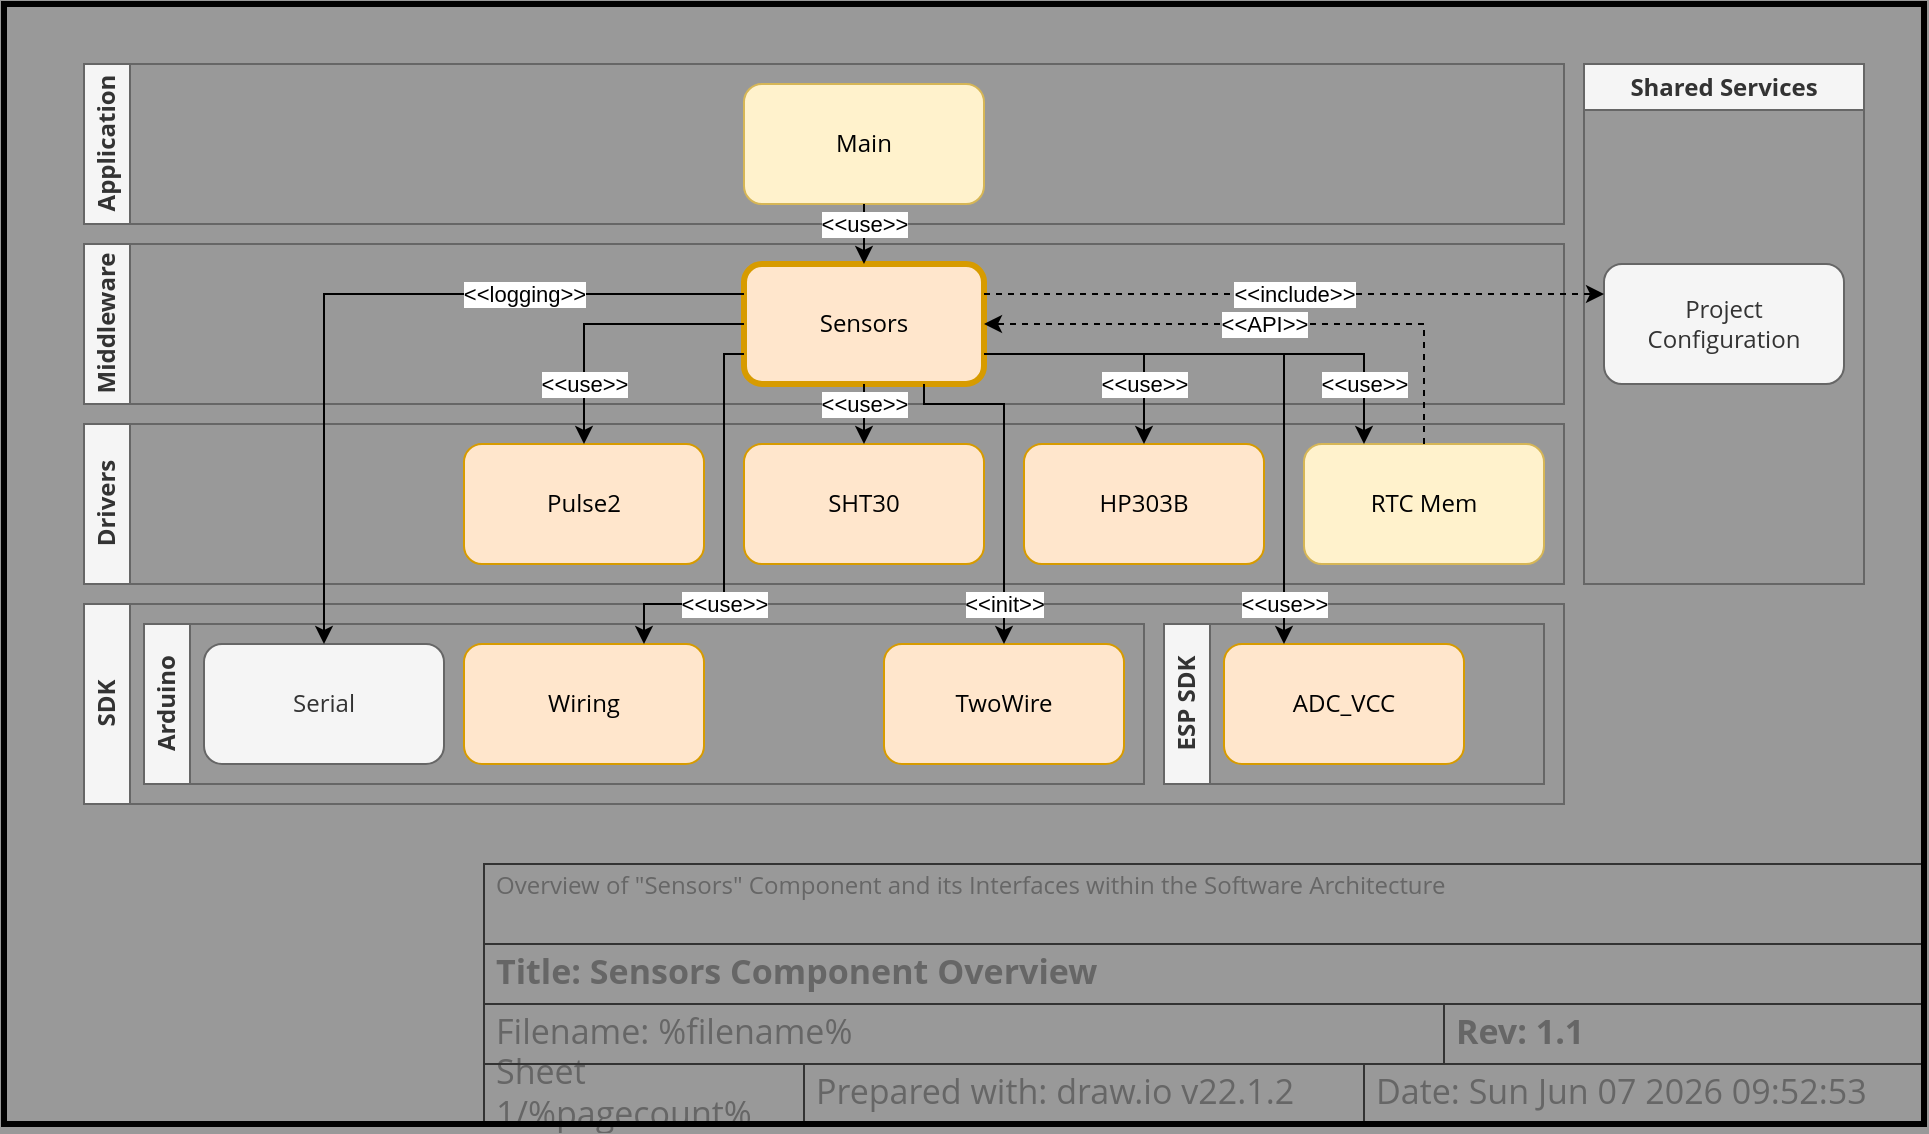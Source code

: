 <mxfile version="22.1.2" type="device">
  <diagram name="Sensors Component Overview" id="fo18u6Ch1KVScq3Fo-Wy">
    <mxGraphModel dx="1904" dy="1254" grid="1" gridSize="10" guides="1" tooltips="1" connect="1" arrows="1" fold="1" page="1" pageScale="1" pageWidth="800" pageHeight="350" background="#999999" math="0" shadow="0">
      <root>
        <object label="" description="Overview of &quot;Sensors&quot; Component and its Interfaces within the Software Architecture" rev="1.1" id="0">
          <mxCell />
        </object>
        <object label="Title Block" id="1">
          <mxCell style="locked=1;" parent="0" />
        </object>
        <mxCell id="h7L3MlKvrl_dhOmhB3lf-10" value="Prepared with: draw.io v22.1.2" style="strokeWidth=1;shadow=0;dashed=0;align=center;html=1;shape=mxgraph.mockup.text.textBox;fontColor=#666666;align=left;fontSize=17;spacingLeft=4;spacingTop=-3;whiteSpace=wrap;strokeColor=#333333;mainText=;fillColor=none;fontFamily=Open Sans;movable=1;resizable=1;rotatable=1;deletable=1;editable=1;locked=0;connectable=1;" parent="1" vertex="1">
          <mxGeometry x="220" y="300" width="280" height="30" as="geometry" />
        </mxCell>
        <object label="&lt;div align=&quot;left&quot;&gt;Sheet %pagenumber%/%pagecount%&lt;/div&gt;" placeholders="1" id="h7L3MlKvrl_dhOmhB3lf-12">
          <mxCell style="strokeWidth=1;shadow=0;dashed=0;align=left;html=1;shape=mxgraph.mockup.text.textBox;fontColor=#666666;align=left;fontSize=17;spacingLeft=4;spacingTop=-3;whiteSpace=wrap;strokeColor=#333333;mainText=;fillColor=none;fontFamily=Open Sans;movable=1;resizable=1;rotatable=1;deletable=1;editable=1;locked=0;connectable=1;" parent="1" vertex="1">
            <mxGeometry x="60" y="300" width="160" height="30" as="geometry" />
          </mxCell>
        </object>
        <object label="Date: &lt;font style=&quot;font-size: 17px;&quot;&gt;%date{ddd mmm dd yyyy HH:MM:ss}%&lt;/font&gt;" placeholders="1" id="h7L3MlKvrl_dhOmhB3lf-13">
          <mxCell style="strokeWidth=1;shadow=0;dashed=0;align=center;html=1;shape=mxgraph.mockup.text.textBox;fontColor=#666666;align=left;fontSize=17;spacingLeft=4;spacingTop=-3;whiteSpace=wrap;strokeColor=#333333;mainText=;fillColor=none;fontFamily=Open Sans;movable=1;resizable=1;rotatable=1;deletable=1;editable=1;locked=0;connectable=1;" parent="1" vertex="1">
            <mxGeometry x="500" y="300" width="280" height="30" as="geometry" />
          </mxCell>
        </object>
        <object label="&lt;b&gt;Title: %page%&lt;/b&gt;" placeholders="1" id="h7L3MlKvrl_dhOmhB3lf-14">
          <mxCell style="strokeWidth=1;shadow=0;dashed=0;align=center;html=1;shape=mxgraph.mockup.text.textBox;fontColor=#666666;align=left;fontSize=17;spacingLeft=4;spacingTop=-3;whiteSpace=wrap;strokeColor=#333333;mainText=;fillColor=none;fontFamily=Open Sans;movable=1;resizable=1;rotatable=1;deletable=1;editable=1;locked=0;connectable=1;" parent="1" vertex="1">
            <mxGeometry x="60" y="240" width="720" height="30" as="geometry" />
          </mxCell>
        </object>
        <object label="Filename: %filename%" placeholders="1" id="h7L3MlKvrl_dhOmhB3lf-15">
          <mxCell style="strokeWidth=1;shadow=0;dashed=0;align=center;html=1;shape=mxgraph.mockup.text.textBox;fontColor=#666666;align=left;fontSize=17;spacingLeft=4;spacingTop=-3;whiteSpace=wrap;strokeColor=#333333;mainText=;fillColor=none;fontFamily=Open Sans;movable=1;resizable=1;rotatable=1;deletable=1;editable=1;locked=0;connectable=1;" parent="1" vertex="1">
            <mxGeometry x="60" y="270" width="480" height="30" as="geometry" />
          </mxCell>
        </object>
        <object label="&lt;div align=&quot;left&quot;&gt;%description%&lt;/div&gt;" placeholders="1" id="h7L3MlKvrl_dhOmhB3lf-16">
          <mxCell style="strokeWidth=1;shadow=0;dashed=0;html=1;shape=mxgraph.mockup.text.textBox;fontColor=#666666;align=left;verticalAlign=top;fontSize=12;spacingLeft=4;spacingTop=-3;whiteSpace=wrap;strokeColor=#333333;mainText=;fillColor=none;fontFamily=Open Sans;movable=1;resizable=1;rotatable=1;deletable=1;editable=1;locked=0;connectable=1;" parent="1" vertex="1">
            <mxGeometry x="60" y="200" width="720" height="40" as="geometry" />
          </mxCell>
        </object>
        <object label="&lt;b&gt;Rev: %rev%&lt;br&gt;&lt;/b&gt;" placeholders="1" id="EyKvBmyPNv_MzgSUc5b6-1">
          <mxCell style="strokeWidth=1;shadow=0;dashed=0;align=center;html=1;shape=mxgraph.mockup.text.textBox;fontColor=#666666;align=left;fontSize=17;spacingLeft=4;spacingTop=-3;whiteSpace=wrap;strokeColor=#333333;mainText=;fillColor=none;fontFamily=Open Sans;movable=1;resizable=1;rotatable=1;deletable=1;editable=1;locked=0;connectable=1;" parent="1" vertex="1">
            <mxGeometry x="540" y="270" width="240" height="30" as="geometry" />
          </mxCell>
        </object>
        <object label="Drawing Frame" id="2jkEU8j2_UPUL1MGRyPS-1">
          <mxCell style="locked=1;" parent="0" />
        </object>
        <mxCell id="2jkEU8j2_UPUL1MGRyPS-2" value="" style="rounded=0;whiteSpace=wrap;html=1;fillColor=none;strokeWidth=3;movable=1;resizable=1;rotatable=1;deletable=1;editable=1;locked=0;connectable=1;" parent="2jkEU8j2_UPUL1MGRyPS-1" vertex="1">
          <mxGeometry x="-180" y="-230" width="960" height="560" as="geometry" />
        </mxCell>
        <object label="Document" id="NbdiYjX3MhI7OpqD2NvG-1">
          <mxCell parent="0" />
        </object>
        <mxCell id="Sss9bJefdTC3gDfBGX2G-4" value="Shared Services" style="swimlane;whiteSpace=wrap;html=1;fontFamily=Open Sans;fillColor=#f5f5f5;fontColor=#333333;strokeColor=#666666;" parent="NbdiYjX3MhI7OpqD2NvG-1" vertex="1">
          <mxGeometry x="610" y="-200" width="140" height="260" as="geometry">
            <mxRectangle x="610" y="-200" width="140" height="30" as="alternateBounds" />
          </mxGeometry>
        </mxCell>
        <mxCell id="Sss9bJefdTC3gDfBGX2G-6" value="Project Configuration" style="rounded=1;whiteSpace=wrap;html=1;fontFamily=Open Sans;fillColor=#f5f5f5;fontColor=#333333;strokeColor=#666666;" parent="Sss9bJefdTC3gDfBGX2G-4" vertex="1">
          <mxGeometry x="10" y="100" width="120" height="60" as="geometry" />
        </mxCell>
        <mxCell id="Sss9bJefdTC3gDfBGX2G-5" value="SDK" style="swimlane;horizontal=0;whiteSpace=wrap;html=1;fontFamily=Open Sans;fillColor=#f5f5f5;strokeColor=#666666;fontColor=#333333;" parent="NbdiYjX3MhI7OpqD2NvG-1" vertex="1">
          <mxGeometry x="-140" y="70" width="740" height="100" as="geometry">
            <mxRectangle x="-260" width="40" height="140" as="alternateBounds" />
          </mxGeometry>
        </mxCell>
        <mxCell id="Sss9bJefdTC3gDfBGX2G-9" value="ESP SDK" style="swimlane;horizontal=0;whiteSpace=wrap;html=1;fontFamily=Open Sans;fillColor=#f5f5f5;strokeColor=#666666;fontColor=#333333;" parent="Sss9bJefdTC3gDfBGX2G-5" vertex="1">
          <mxGeometry x="540" y="10" width="190" height="80" as="geometry">
            <mxRectangle x="60" y="-60" width="40" height="140" as="alternateBounds" />
          </mxGeometry>
        </mxCell>
        <mxCell id="Sss9bJefdTC3gDfBGX2G-18" value="ADC_VCC" style="rounded=1;whiteSpace=wrap;html=1;fontFamily=Open Sans;fillColor=#ffe6cc;strokeColor=#d79b00;" parent="Sss9bJefdTC3gDfBGX2G-9" vertex="1">
          <mxGeometry x="30" y="10" width="120" height="60" as="geometry" />
        </mxCell>
        <mxCell id="Sss9bJefdTC3gDfBGX2G-8" value="Arduino" style="swimlane;horizontal=0;whiteSpace=wrap;html=1;fillStyle=auto;fontFamily=Open Sans;fillColor=#f5f5f5;strokeColor=#666666;fontColor=#333333;" parent="Sss9bJefdTC3gDfBGX2G-5" vertex="1">
          <mxGeometry x="30" y="10" width="500" height="80" as="geometry">
            <mxRectangle x="60" y="-60" width="40" height="140" as="alternateBounds" />
          </mxGeometry>
        </mxCell>
        <mxCell id="Sss9bJefdTC3gDfBGX2G-10" value="Serial" style="rounded=1;whiteSpace=wrap;html=1;fontFamily=Open Sans;fillColor=#f5f5f5;fontColor=#333333;strokeColor=#666666;" parent="Sss9bJefdTC3gDfBGX2G-8" vertex="1">
          <mxGeometry x="30" y="10" width="120" height="60" as="geometry" />
        </mxCell>
        <mxCell id="Sss9bJefdTC3gDfBGX2G-11" value="Wiring" style="rounded=1;whiteSpace=wrap;html=1;fontFamily=Open Sans;fillColor=#ffe6cc;strokeColor=#d79b00;" parent="Sss9bJefdTC3gDfBGX2G-8" vertex="1">
          <mxGeometry x="160" y="10" width="120" height="60" as="geometry" />
        </mxCell>
        <mxCell id="Sss9bJefdTC3gDfBGX2G-12" value="TwoWire" style="rounded=1;whiteSpace=wrap;html=1;fontFamily=Open Sans;fillColor=#ffe6cc;strokeColor=#d79b00;" parent="Sss9bJefdTC3gDfBGX2G-8" vertex="1">
          <mxGeometry x="370" y="10" width="120" height="60" as="geometry" />
        </mxCell>
        <mxCell id="qhk-iLDsK5OJITDGwUKc-1" style="edgeStyle=orthogonalEdgeStyle;rounded=0;orthogonalLoop=1;jettySize=auto;html=1;exitX=0.5;exitY=1;exitDx=0;exitDy=0;" parent="Sss9bJefdTC3gDfBGX2G-8" edge="1">
          <mxGeometry relative="1" as="geometry">
            <mxPoint x="90" y="210" as="sourcePoint" />
            <mxPoint x="90" y="210" as="targetPoint" />
          </mxGeometry>
        </mxCell>
        <mxCell id="lVKpyNV5w2mlOseutN5l-1" value="Drivers" style="swimlane;horizontal=0;whiteSpace=wrap;html=1;fontFamily=Open Sans;fillColor=#f5f5f5;fontColor=#333333;strokeColor=#666666;" parent="NbdiYjX3MhI7OpqD2NvG-1" vertex="1">
          <mxGeometry x="-140" y="-20" width="740" height="80" as="geometry" />
        </mxCell>
        <mxCell id="lVKpyNV5w2mlOseutN5l-2" value="Pulse2" style="rounded=1;whiteSpace=wrap;html=1;fontFamily=Open Sans;fillColor=#ffe6cc;strokeColor=#d79b00;" parent="lVKpyNV5w2mlOseutN5l-1" vertex="1">
          <mxGeometry x="190" y="10" width="120" height="60" as="geometry" />
        </mxCell>
        <mxCell id="lVKpyNV5w2mlOseutN5l-6" value="HP303B" style="rounded=1;whiteSpace=wrap;html=1;fontFamily=Open Sans;fillColor=#ffe6cc;strokeColor=#d79b00;" parent="lVKpyNV5w2mlOseutN5l-1" vertex="1">
          <mxGeometry x="470" y="10" width="120" height="60" as="geometry" />
        </mxCell>
        <mxCell id="lVKpyNV5w2mlOseutN5l-4" value="RTC Mem" style="rounded=1;whiteSpace=wrap;html=1;fontFamily=Open Sans;fillColor=#fff2cc;strokeColor=#d6b656;" parent="lVKpyNV5w2mlOseutN5l-1" vertex="1">
          <mxGeometry x="610" y="10" width="120" height="60" as="geometry" />
        </mxCell>
        <mxCell id="lVKpyNV5w2mlOseutN5l-7" value="SHT30" style="rounded=1;whiteSpace=wrap;html=1;fontFamily=Open Sans;fillColor=#ffe6cc;strokeColor=#d79b00;" parent="lVKpyNV5w2mlOseutN5l-1" vertex="1">
          <mxGeometry x="330" y="10" width="120" height="60" as="geometry" />
        </mxCell>
        <mxCell id="lVKpyNV5w2mlOseutN5l-8" value="Middleware" style="swimlane;horizontal=0;whiteSpace=wrap;html=1;fontFamily=Open Sans;fillColor=#f5f5f5;fontColor=#333333;strokeColor=#666666;" parent="NbdiYjX3MhI7OpqD2NvG-1" vertex="1">
          <mxGeometry x="-140" y="-110" width="740" height="80" as="geometry">
            <mxRectangle x="-140" y="-110" width="40" height="100" as="alternateBounds" />
          </mxGeometry>
        </mxCell>
        <mxCell id="lVKpyNV5w2mlOseutN5l-11" value="Sensors" style="rounded=1;whiteSpace=wrap;html=1;fontFamily=Open Sans;fillColor=#ffe6cc;strokeColor=#d79b00;strokeWidth=3;" parent="lVKpyNV5w2mlOseutN5l-8" vertex="1">
          <mxGeometry x="330" y="10" width="120" height="60" as="geometry" />
        </mxCell>
        <mxCell id="lVKpyNV5w2mlOseutN5l-12" value="Application" style="swimlane;horizontal=0;whiteSpace=wrap;html=1;fontFamily=Open Sans;fillColor=#f5f5f5;fontColor=#333333;strokeColor=#666666;" parent="NbdiYjX3MhI7OpqD2NvG-1" vertex="1">
          <mxGeometry x="-140" y="-200" width="740" height="80" as="geometry">
            <mxRectangle x="-290" y="-340" width="40" height="100" as="alternateBounds" />
          </mxGeometry>
        </mxCell>
        <mxCell id="lVKpyNV5w2mlOseutN5l-13" value="Main" style="rounded=1;whiteSpace=wrap;html=1;fontFamily=Open Sans;fillColor=#fff2cc;strokeColor=#d6b656;" parent="lVKpyNV5w2mlOseutN5l-12" vertex="1">
          <mxGeometry x="330" y="10" width="120" height="60" as="geometry" />
        </mxCell>
        <mxCell id="qhk-iLDsK5OJITDGwUKc-2" value="&amp;lt;&amp;lt;include&amp;gt;&amp;gt;" style="edgeStyle=orthogonalEdgeStyle;rounded=0;orthogonalLoop=1;jettySize=auto;html=1;dashed=1;exitX=1;exitY=0.25;exitDx=0;exitDy=0;entryX=0;entryY=0.25;entryDx=0;entryDy=0;" parent="NbdiYjX3MhI7OpqD2NvG-1" source="lVKpyNV5w2mlOseutN5l-11" target="Sss9bJefdTC3gDfBGX2G-6" edge="1">
          <mxGeometry relative="1" as="geometry" />
        </mxCell>
        <mxCell id="qhk-iLDsK5OJITDGwUKc-3" value="&amp;lt;&amp;lt;API&amp;gt;&amp;gt;" style="edgeStyle=orthogonalEdgeStyle;rounded=0;orthogonalLoop=1;jettySize=auto;html=1;dashed=1;entryX=1;entryY=0.5;entryDx=0;entryDy=0;exitX=0.5;exitY=0;exitDx=0;exitDy=0;" parent="NbdiYjX3MhI7OpqD2NvG-1" source="lVKpyNV5w2mlOseutN5l-4" target="lVKpyNV5w2mlOseutN5l-11" edge="1">
          <mxGeometry relative="1" as="geometry">
            <mxPoint x="130" y="-55" as="targetPoint" />
          </mxGeometry>
        </mxCell>
        <mxCell id="qhk-iLDsK5OJITDGwUKc-4" value="&amp;lt;&amp;lt;use&amp;gt;&amp;gt;" style="edgeStyle=orthogonalEdgeStyle;rounded=0;orthogonalLoop=1;jettySize=auto;html=1;" parent="NbdiYjX3MhI7OpqD2NvG-1" source="lVKpyNV5w2mlOseutN5l-13" target="lVKpyNV5w2mlOseutN5l-11" edge="1">
          <mxGeometry x="0.2" relative="1" as="geometry">
            <mxPoint as="offset" />
          </mxGeometry>
        </mxCell>
        <mxCell id="qhk-iLDsK5OJITDGwUKc-5" value="&amp;lt;&amp;lt;use&amp;gt;&amp;gt;" style="edgeStyle=orthogonalEdgeStyle;rounded=0;orthogonalLoop=1;jettySize=auto;html=1;" parent="NbdiYjX3MhI7OpqD2NvG-1" source="lVKpyNV5w2mlOseutN5l-11" target="lVKpyNV5w2mlOseutN5l-2" edge="1">
          <mxGeometry x="0.571" relative="1" as="geometry">
            <mxPoint as="offset" />
          </mxGeometry>
        </mxCell>
        <mxCell id="qhk-iLDsK5OJITDGwUKc-6" value="&amp;lt;&amp;lt;use&amp;gt;&amp;gt;" style="edgeStyle=orthogonalEdgeStyle;rounded=0;orthogonalLoop=1;jettySize=auto;html=1;exitX=0.5;exitY=1;exitDx=0;exitDy=0;" parent="NbdiYjX3MhI7OpqD2NvG-1" source="lVKpyNV5w2mlOseutN5l-11" target="lVKpyNV5w2mlOseutN5l-7" edge="1">
          <mxGeometry x="0.2" relative="1" as="geometry">
            <mxPoint as="offset" />
          </mxGeometry>
        </mxCell>
        <mxCell id="qhk-iLDsK5OJITDGwUKc-7" value="&amp;lt;&amp;lt;use&amp;gt;&amp;gt;" style="edgeStyle=orthogonalEdgeStyle;rounded=0;orthogonalLoop=1;jettySize=auto;html=1;exitX=1;exitY=0.75;exitDx=0;exitDy=0;entryX=0.5;entryY=0;entryDx=0;entryDy=0;" parent="NbdiYjX3MhI7OpqD2NvG-1" source="lVKpyNV5w2mlOseutN5l-11" target="lVKpyNV5w2mlOseutN5l-6" edge="1">
          <mxGeometry x="0.52" relative="1" as="geometry">
            <mxPoint as="offset" />
          </mxGeometry>
        </mxCell>
        <mxCell id="qhk-iLDsK5OJITDGwUKc-8" value="&amp;lt;&amp;lt;use&amp;gt;&amp;gt;" style="edgeStyle=orthogonalEdgeStyle;rounded=0;orthogonalLoop=1;jettySize=auto;html=1;exitX=1;exitY=0.75;exitDx=0;exitDy=0;entryX=0.25;entryY=0;entryDx=0;entryDy=0;" parent="NbdiYjX3MhI7OpqD2NvG-1" source="lVKpyNV5w2mlOseutN5l-11" target="lVKpyNV5w2mlOseutN5l-4" edge="1">
          <mxGeometry x="0.745" relative="1" as="geometry">
            <mxPoint as="offset" />
          </mxGeometry>
        </mxCell>
        <mxCell id="qhk-iLDsK5OJITDGwUKc-9" value="&amp;lt;&amp;lt;use&amp;gt;&amp;gt;" style="edgeStyle=orthogonalEdgeStyle;rounded=0;orthogonalLoop=1;jettySize=auto;html=1;exitX=0;exitY=0.75;exitDx=0;exitDy=0;entryX=0.75;entryY=0;entryDx=0;entryDy=0;" parent="NbdiYjX3MhI7OpqD2NvG-1" source="lVKpyNV5w2mlOseutN5l-11" target="Sss9bJefdTC3gDfBGX2G-11" edge="1">
          <mxGeometry x="0.385" relative="1" as="geometry">
            <Array as="points">
              <mxPoint x="180" y="-55" />
              <mxPoint x="180" y="70" />
              <mxPoint x="140" y="70" />
            </Array>
            <mxPoint as="offset" />
          </mxGeometry>
        </mxCell>
        <mxCell id="qhk-iLDsK5OJITDGwUKc-10" value="&amp;lt;&amp;lt;init&amp;gt;&amp;gt;" style="edgeStyle=orthogonalEdgeStyle;rounded=0;orthogonalLoop=1;jettySize=auto;html=1;exitX=0.75;exitY=1;exitDx=0;exitDy=0;entryX=0.5;entryY=0;entryDx=0;entryDy=0;" parent="NbdiYjX3MhI7OpqD2NvG-1" source="lVKpyNV5w2mlOseutN5l-11" target="Sss9bJefdTC3gDfBGX2G-12" edge="1">
          <mxGeometry x="0.765" relative="1" as="geometry">
            <Array as="points">
              <mxPoint x="280" y="-30" />
              <mxPoint x="320" y="-30" />
              <mxPoint x="320" y="90" />
            </Array>
            <mxPoint as="offset" />
          </mxGeometry>
        </mxCell>
        <mxCell id="qhk-iLDsK5OJITDGwUKc-12" value="&amp;lt;&amp;lt;logging&amp;gt;&amp;gt;" style="edgeStyle=orthogonalEdgeStyle;rounded=0;orthogonalLoop=1;jettySize=auto;html=1;exitX=0;exitY=0.25;exitDx=0;exitDy=0;" parent="NbdiYjX3MhI7OpqD2NvG-1" source="lVKpyNV5w2mlOseutN5l-11" target="Sss9bJefdTC3gDfBGX2G-10" edge="1">
          <mxGeometry x="-0.429" relative="1" as="geometry">
            <mxPoint as="offset" />
          </mxGeometry>
        </mxCell>
        <mxCell id="qhk-iLDsK5OJITDGwUKc-13" value="&amp;lt;&amp;lt;use&amp;gt;&amp;gt;" style="edgeStyle=orthogonalEdgeStyle;rounded=0;orthogonalLoop=1;jettySize=auto;html=1;exitX=1;exitY=0.75;exitDx=0;exitDy=0;entryX=0.25;entryY=0;entryDx=0;entryDy=0;" parent="NbdiYjX3MhI7OpqD2NvG-1" source="lVKpyNV5w2mlOseutN5l-11" target="Sss9bJefdTC3gDfBGX2G-18" edge="1">
          <mxGeometry x="0.864" relative="1" as="geometry">
            <Array as="points">
              <mxPoint x="460" y="-55" />
              <mxPoint x="460" y="90" />
            </Array>
            <mxPoint as="offset" />
          </mxGeometry>
        </mxCell>
      </root>
    </mxGraphModel>
  </diagram>
</mxfile>
